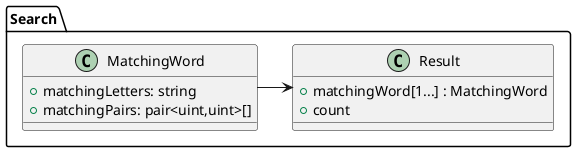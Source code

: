 @startuml SearchResult - class diagram.png
namespace Search {
class Result { 
  + matchingWord[1...] : MatchingWord
  + count
}

class MatchingWord {
  + matchingLetters: string
  + matchingPairs: pair<uint,uint>[]
}


MatchingWord -> Result
}
@enduml

